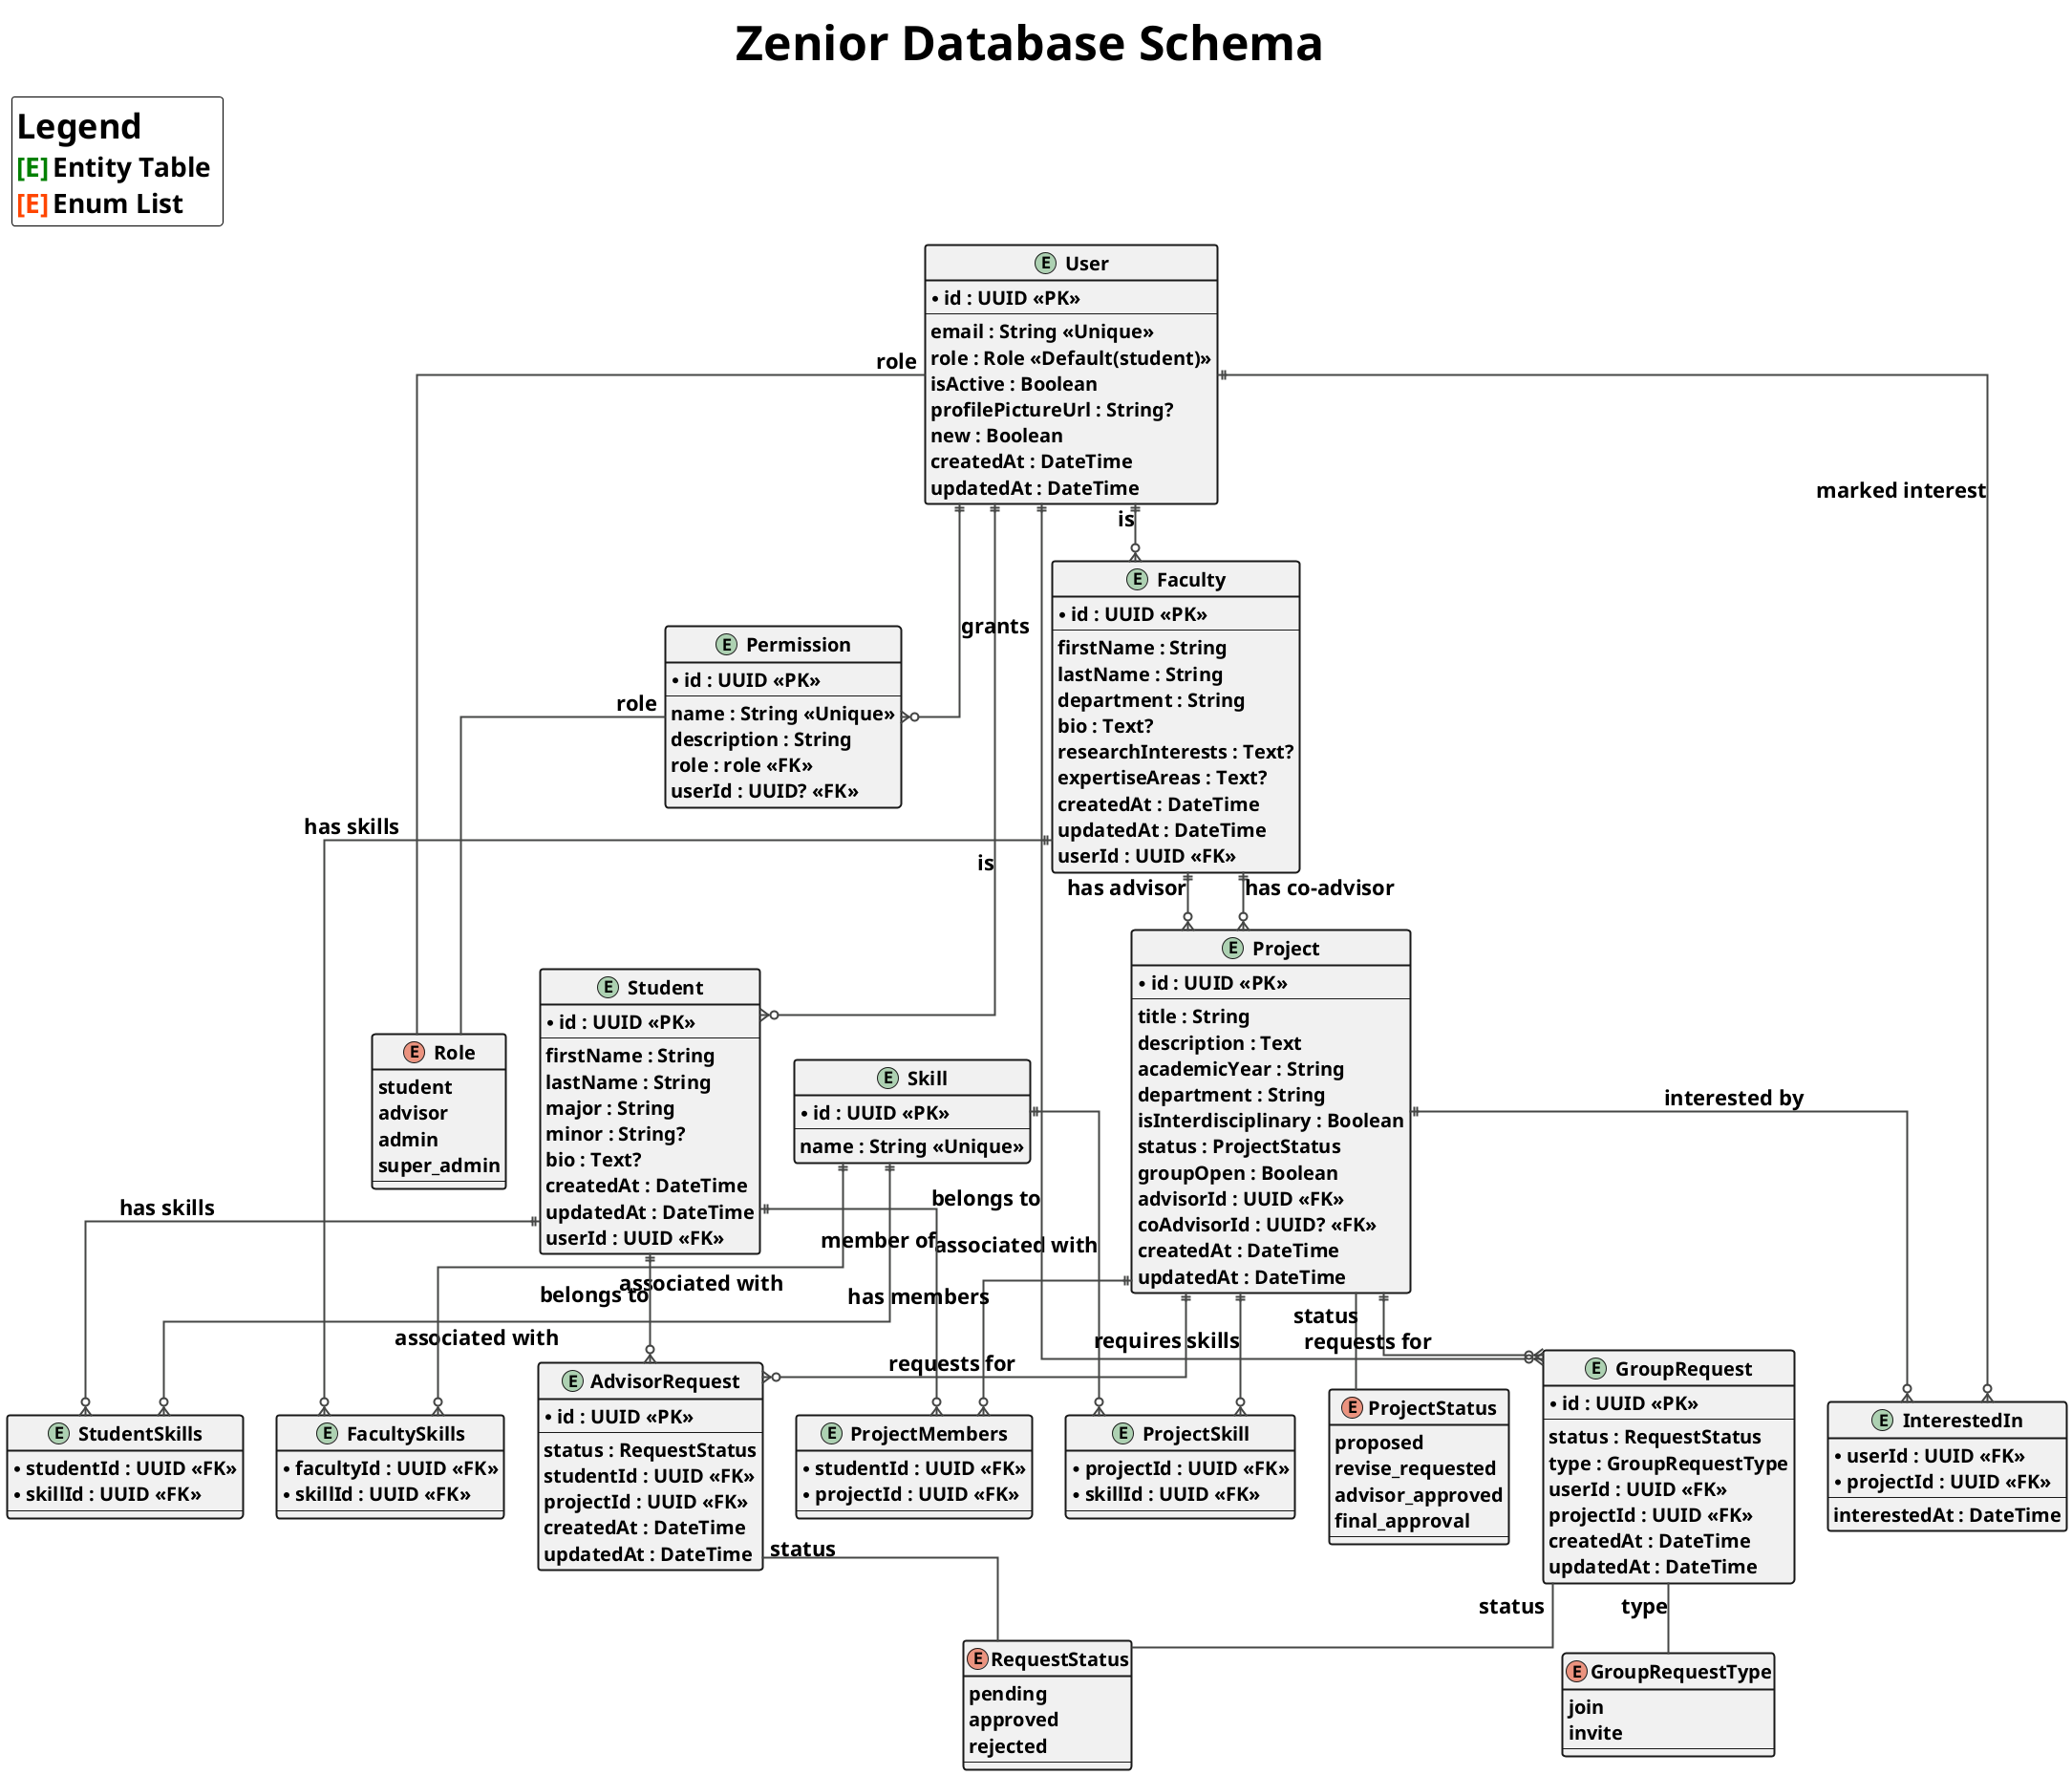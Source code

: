 @startuml schemaupdate
!theme vibrant
skinparam titleFontSize 50
skinparam ArrowFontSize 22
skinparam ArrowFontStyle bold
skinparam classFontSize 22
skinparam classAttributeFontSize 20
skinparam classHeaderFontStyle bold
skinparam classAttributeFontStyle bold
skinparam classBorderThickness 2
skinparam ArrowThickness 2
skinparam linetype ortho
title Zenior Database Schema

' The schema meets the following normal forms:
'
' 1NF (First Normal Form):
' - All attributes are atomic; there are no repeating groups or arrays within the columns.
' - Each entity has a primary key, ensuring all rows are uniquely identifiable.
' 
' 2NF (Second Normal Form):
' - The schema is already in 1NF.
' - All non-key attributes depend entirely on the primary key of the table they belong to.
' - For example, in the `User` table, attributes like `email`, `role`, and `profilePictureUrl` depend on `User.id`.
' - In junction tables (e.g., `StudentSkills`), all non-key attributes depend on the composite primary key.
'
' 3NF (Third Normal Form):
' - The schema is already in 2NF.
' - There are no transitive dependencies; all attributes are directly dependent on the primary key.
' - For instance, in the `Project` table, `title`, `description`, and `status` depend only on `Project.id`.
' - No non-key attribute depends on another non-key attribute, ensuring the database is free from anomalies.

legend top left
  <font size=36><b>Legend</b></font>
  <b><font size=28 color=green>[E]</font> <font size=28>Entity Table</font></b>  
  <b><font size=28 color=orangered>[E]</font> <font size=28>Enum List</font></b>
endlegend

enum Role {
  student
  advisor
  admin
  super_admin
  --
}

enum ProjectStatus {
  proposed
  revise_requested
  advisor_approved
  final_approval
  --
}

enum RequestStatus {
  pending
  approved
  rejected
  --
}

enum GroupRequestType {
  join
  invite
  --
}

entity User {
  * id : UUID <<PK>>
  --
  email : String <<Unique>>
  role : Role <<Default(student)>>
  isActive : Boolean 
  profilePictureUrl : String?
  new : Boolean 
  createdAt : DateTime
  updatedAt : DateTime
}

entity Student {
  * id : UUID <<PK>>
  --
  firstName : String
  lastName : String
  major : String
  minor : String?
  bio : Text?
  createdAt : DateTime
  updatedAt : DateTime
  userId : UUID <<FK>>
}

entity Faculty {
  * id : UUID <<PK>>
  --
  firstName : String
  lastName : String
  department : String
  bio : Text?
  researchInterests : Text?
  expertiseAreas : Text?
  createdAt : DateTime
  updatedAt : DateTime
  userId : UUID <<FK>>
}

entity InterestedIn {
  * userId : UUID <<FK>>
  * projectId : UUID <<FK>>
  --
  interestedAt : DateTime 
}

entity AdvisorRequest {
  * id : UUID <<PK>>
  --
  status : RequestStatus
  studentId : UUID <<FK>>
  projectId : UUID <<FK>>
  createdAt : DateTime
  updatedAt : DateTime
}

entity Project {
  * id : UUID <<PK>>
  --
  title : String
  description : Text
  academicYear : String
  department : String
  isInterdisciplinary : Boolean 
  status : ProjectStatus 
  groupOpen : Boolean 
  advisorId : UUID <<FK>>
  coAdvisorId : UUID? <<FK>>
  createdAt : DateTime
  updatedAt : DateTime
}

entity GroupRequest {
  * id : UUID <<PK>>
  --
  status : RequestStatus 
  type : GroupRequestType 
  userId : UUID <<FK>>
  projectId : UUID <<FK>>
  createdAt : DateTime
  updatedAt : DateTime
}

entity Skill {
  * id : UUID <<PK>>
  --
  name : String <<Unique>>
}

entity ProjectSkill {
  * projectId : UUID <<FK>>
  * skillId : UUID <<FK>>
  --
}

entity Permission {
  * id : UUID <<PK>>
  --
  name : String <<Unique>>
  description : String
  role : role <<FK>>
  userId : UUID? <<FK>>
}

entity ProjectMembers {
  * studentId : UUID <<FK>>
  * projectId : UUID <<FK>>
  --
}

entity StudentSkills {
  * studentId : UUID <<FK>>
  * skillId : UUID <<FK>>
  --
}

entity FacultySkills {
  * facultyId : UUID <<FK>>
  * skillId : UUID <<FK>>
  --
}

User ||--o{ Student : "is"
User ||--o{ Faculty : "is"
User ||--o{ Permission : "grants"
User "role" -- "Role"
Permission "role" -- "Role"

Skill ||--o{ StudentSkills : "associated with"
Student ||--o{ StudentSkills : "has skills"
Skill ||--o{ FacultySkills : "associated with"
Faculty ||--o{ FacultySkills : "has skills"

Skill ||--o{ ProjectSkill : "associated with"
Project ||--o{ ProjectSkill : "requires skills"

Student ||--o{ ProjectMembers : "member of"
Project ||--o{ ProjectMembers : "has members"

Student ||--o{ AdvisorRequest : "belongs to"
Project ||--o{ AdvisorRequest : "requests for"

Project "status" -- "ProjectStatus"
AdvisorRequest "status" -- "RequestStatus"
GroupRequest "status" -- "RequestStatus"
GroupRequest "type" -- "GroupRequestType"

User ||--o{ GroupRequest : "belongs to"
Project ||--o{ GroupRequest : "requests for"
User ||--o{ InterestedIn : "marked interest"
Project ||--o{ InterestedIn : "interested by"

Faculty ||--o{ Project : "has advisor" 
Faculty ||--o{ Project : "has co-advisor" 

@enduml
